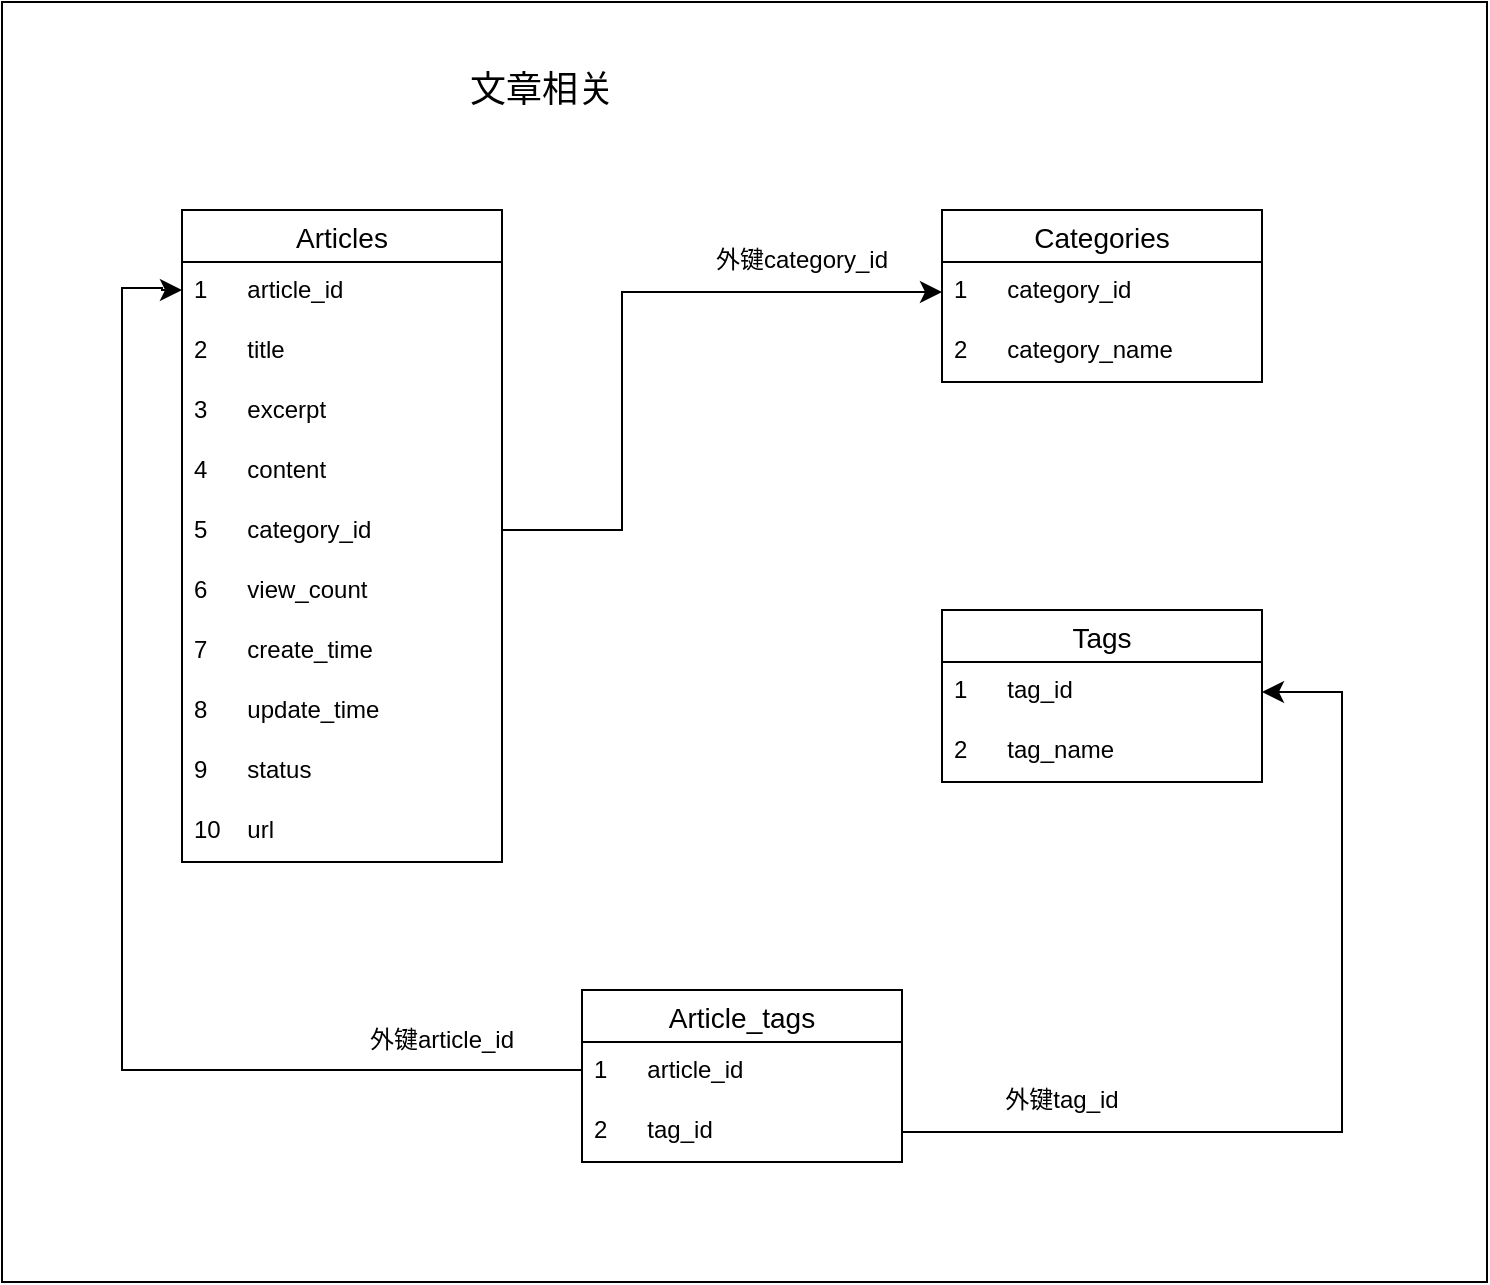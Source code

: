 <mxfile version="24.7.17">
  <diagram name="第 1 页" id="j6HWIFfAwWCnYM5CQrY0">
    <mxGraphModel dx="1034" dy="725" grid="1" gridSize="10" guides="1" tooltips="1" connect="1" arrows="1" fold="1" page="1" pageScale="1" pageWidth="4681" pageHeight="3300" math="0" shadow="0">
      <root>
        <mxCell id="0" />
        <mxCell id="1" parent="0" />
        <mxCell id="qdFetYNcZHDzfwYiv4pV-87" value="" style="rounded=0;whiteSpace=wrap;html=1;" vertex="1" parent="1">
          <mxGeometry y="66" width="742.5" height="640" as="geometry" />
        </mxCell>
        <mxCell id="qdFetYNcZHDzfwYiv4pV-56" value="Articles" style="swimlane;fontStyle=0;childLayout=stackLayout;horizontal=1;startSize=26;horizontalStack=0;resizeParent=1;resizeParentMax=0;resizeLast=0;collapsible=1;marginBottom=0;align=center;fontSize=14;" vertex="1" parent="1">
          <mxGeometry x="90" y="170" width="160" height="326" as="geometry" />
        </mxCell>
        <mxCell id="qdFetYNcZHDzfwYiv4pV-57" value="1&lt;span style=&quot;white-space: pre;&quot;&gt;&#x9;&lt;/span&gt;article_id" style="text;strokeColor=none;fillColor=none;spacingLeft=4;spacingRight=4;overflow=hidden;rotatable=0;points=[[0,0.5],[1,0.5]];portConstraint=eastwest;fontSize=12;whiteSpace=wrap;html=1;" vertex="1" parent="qdFetYNcZHDzfwYiv4pV-56">
          <mxGeometry y="26" width="160" height="30" as="geometry" />
        </mxCell>
        <mxCell id="qdFetYNcZHDzfwYiv4pV-58" value="2&lt;span style=&quot;white-space: pre;&quot;&gt;&#x9;&lt;/span&gt;title" style="text;strokeColor=none;fillColor=none;spacingLeft=4;spacingRight=4;overflow=hidden;rotatable=0;points=[[0,0.5],[1,0.5]];portConstraint=eastwest;fontSize=12;whiteSpace=wrap;html=1;" vertex="1" parent="qdFetYNcZHDzfwYiv4pV-56">
          <mxGeometry y="56" width="160" height="30" as="geometry" />
        </mxCell>
        <mxCell id="qdFetYNcZHDzfwYiv4pV-59" value="3&lt;span style=&quot;white-space: pre;&quot;&gt;&#x9;&lt;/span&gt;excerpt" style="text;strokeColor=none;fillColor=none;spacingLeft=4;spacingRight=4;overflow=hidden;rotatable=0;points=[[0,0.5],[1,0.5]];portConstraint=eastwest;fontSize=12;whiteSpace=wrap;html=1;" vertex="1" parent="qdFetYNcZHDzfwYiv4pV-56">
          <mxGeometry y="86" width="160" height="30" as="geometry" />
        </mxCell>
        <mxCell id="qdFetYNcZHDzfwYiv4pV-60" value="4&lt;span style=&quot;white-space: pre;&quot;&gt;&#x9;&lt;/span&gt;content" style="text;strokeColor=none;fillColor=none;spacingLeft=4;spacingRight=4;overflow=hidden;rotatable=0;points=[[0,0.5],[1,0.5]];portConstraint=eastwest;fontSize=12;whiteSpace=wrap;html=1;" vertex="1" parent="qdFetYNcZHDzfwYiv4pV-56">
          <mxGeometry y="116" width="160" height="30" as="geometry" />
        </mxCell>
        <mxCell id="qdFetYNcZHDzfwYiv4pV-61" value="5&lt;span style=&quot;white-space: pre;&quot;&gt;&#x9;&lt;/span&gt;category_id" style="text;strokeColor=none;fillColor=none;spacingLeft=4;spacingRight=4;overflow=hidden;rotatable=0;points=[[0,0.5],[1,0.5]];portConstraint=eastwest;fontSize=12;whiteSpace=wrap;html=1;" vertex="1" parent="qdFetYNcZHDzfwYiv4pV-56">
          <mxGeometry y="146" width="160" height="30" as="geometry" />
        </mxCell>
        <mxCell id="qdFetYNcZHDzfwYiv4pV-62" value="6&lt;span style=&quot;white-space: pre;&quot;&gt;&#x9;&lt;/span&gt;view_count" style="text;strokeColor=none;fillColor=none;spacingLeft=4;spacingRight=4;overflow=hidden;rotatable=0;points=[[0,0.5],[1,0.5]];portConstraint=eastwest;fontSize=12;whiteSpace=wrap;html=1;" vertex="1" parent="qdFetYNcZHDzfwYiv4pV-56">
          <mxGeometry y="176" width="160" height="30" as="geometry" />
        </mxCell>
        <mxCell id="qdFetYNcZHDzfwYiv4pV-65" value="7&lt;span style=&quot;white-space: pre;&quot;&gt;&#x9;&lt;/span&gt;create_time" style="text;strokeColor=none;fillColor=none;spacingLeft=4;spacingRight=4;overflow=hidden;rotatable=0;points=[[0,0.5],[1,0.5]];portConstraint=eastwest;fontSize=12;whiteSpace=wrap;html=1;" vertex="1" parent="qdFetYNcZHDzfwYiv4pV-56">
          <mxGeometry y="206" width="160" height="30" as="geometry" />
        </mxCell>
        <mxCell id="qdFetYNcZHDzfwYiv4pV-66" value="8&lt;span style=&quot;white-space: pre;&quot;&gt;&#x9;&lt;/span&gt;update_time" style="text;strokeColor=none;fillColor=none;spacingLeft=4;spacingRight=4;overflow=hidden;rotatable=0;points=[[0,0.5],[1,0.5]];portConstraint=eastwest;fontSize=12;whiteSpace=wrap;html=1;" vertex="1" parent="qdFetYNcZHDzfwYiv4pV-56">
          <mxGeometry y="236" width="160" height="30" as="geometry" />
        </mxCell>
        <mxCell id="qdFetYNcZHDzfwYiv4pV-67" value="9&lt;span style=&quot;white-space: pre;&quot;&gt;&#x9;&lt;/span&gt;status" style="text;strokeColor=none;fillColor=none;spacingLeft=4;spacingRight=4;overflow=hidden;rotatable=0;points=[[0,0.5],[1,0.5]];portConstraint=eastwest;fontSize=12;whiteSpace=wrap;html=1;" vertex="1" parent="qdFetYNcZHDzfwYiv4pV-56">
          <mxGeometry y="266" width="160" height="30" as="geometry" />
        </mxCell>
        <mxCell id="qdFetYNcZHDzfwYiv4pV-68" value="10&lt;span style=&quot;white-space: pre;&quot;&gt;&#x9;&lt;/span&gt;url" style="text;strokeColor=none;fillColor=none;spacingLeft=4;spacingRight=4;overflow=hidden;rotatable=0;points=[[0,0.5],[1,0.5]];portConstraint=eastwest;fontSize=12;whiteSpace=wrap;html=1;" vertex="1" parent="qdFetYNcZHDzfwYiv4pV-56">
          <mxGeometry y="296" width="160" height="30" as="geometry" />
        </mxCell>
        <mxCell id="qdFetYNcZHDzfwYiv4pV-69" value="Tags" style="swimlane;fontStyle=0;childLayout=stackLayout;horizontal=1;startSize=26;horizontalStack=0;resizeParent=1;resizeParentMax=0;resizeLast=0;collapsible=1;marginBottom=0;align=center;fontSize=14;" vertex="1" parent="1">
          <mxGeometry x="470" y="370" width="160" height="86" as="geometry" />
        </mxCell>
        <mxCell id="qdFetYNcZHDzfwYiv4pV-70" value="1&lt;span style=&quot;white-space: pre;&quot;&gt;&#x9;&lt;/span&gt;tag_id" style="text;strokeColor=none;fillColor=none;spacingLeft=4;spacingRight=4;overflow=hidden;rotatable=0;points=[[0,0.5],[1,0.5]];portConstraint=eastwest;fontSize=12;whiteSpace=wrap;html=1;" vertex="1" parent="qdFetYNcZHDzfwYiv4pV-69">
          <mxGeometry y="26" width="160" height="30" as="geometry" />
        </mxCell>
        <mxCell id="qdFetYNcZHDzfwYiv4pV-71" value="2&lt;span style=&quot;white-space: pre;&quot;&gt;&#x9;&lt;/span&gt;tag_name" style="text;strokeColor=none;fillColor=none;spacingLeft=4;spacingRight=4;overflow=hidden;rotatable=0;points=[[0,0.5],[1,0.5]];portConstraint=eastwest;fontSize=12;whiteSpace=wrap;html=1;" vertex="1" parent="qdFetYNcZHDzfwYiv4pV-69">
          <mxGeometry y="56" width="160" height="30" as="geometry" />
        </mxCell>
        <mxCell id="qdFetYNcZHDzfwYiv4pV-73" value="Article_tags" style="swimlane;fontStyle=0;childLayout=stackLayout;horizontal=1;startSize=26;horizontalStack=0;resizeParent=1;resizeParentMax=0;resizeLast=0;collapsible=1;marginBottom=0;align=center;fontSize=14;" vertex="1" parent="1">
          <mxGeometry x="290" y="560" width="160" height="86" as="geometry" />
        </mxCell>
        <mxCell id="qdFetYNcZHDzfwYiv4pV-74" value="1&lt;span style=&quot;white-space: pre;&quot;&gt;&#x9;&lt;/span&gt;article_id" style="text;strokeColor=none;fillColor=none;spacingLeft=4;spacingRight=4;overflow=hidden;rotatable=0;points=[[0,0.5],[1,0.5]];portConstraint=eastwest;fontSize=12;whiteSpace=wrap;html=1;" vertex="1" parent="qdFetYNcZHDzfwYiv4pV-73">
          <mxGeometry y="26" width="160" height="30" as="geometry" />
        </mxCell>
        <mxCell id="qdFetYNcZHDzfwYiv4pV-75" value="2&lt;span style=&quot;white-space: pre;&quot;&gt;&#x9;&lt;/span&gt;tag_id" style="text;strokeColor=none;fillColor=none;spacingLeft=4;spacingRight=4;overflow=hidden;rotatable=0;points=[[0,0.5],[1,0.5]];portConstraint=eastwest;fontSize=12;whiteSpace=wrap;html=1;" vertex="1" parent="qdFetYNcZHDzfwYiv4pV-73">
          <mxGeometry y="56" width="160" height="30" as="geometry" />
        </mxCell>
        <mxCell id="qdFetYNcZHDzfwYiv4pV-77" value="Categories" style="swimlane;fontStyle=0;childLayout=stackLayout;horizontal=1;startSize=26;horizontalStack=0;resizeParent=1;resizeParentMax=0;resizeLast=0;collapsible=1;marginBottom=0;align=center;fontSize=14;" vertex="1" parent="1">
          <mxGeometry x="470" y="170" width="160" height="86" as="geometry" />
        </mxCell>
        <mxCell id="qdFetYNcZHDzfwYiv4pV-78" value="1&lt;span style=&quot;white-space: pre;&quot;&gt;&#x9;&lt;/span&gt;category_id" style="text;strokeColor=none;fillColor=none;spacingLeft=4;spacingRight=4;overflow=hidden;rotatable=0;points=[[0,0.5],[1,0.5]];portConstraint=eastwest;fontSize=12;whiteSpace=wrap;html=1;" vertex="1" parent="qdFetYNcZHDzfwYiv4pV-77">
          <mxGeometry y="26" width="160" height="30" as="geometry" />
        </mxCell>
        <mxCell id="qdFetYNcZHDzfwYiv4pV-79" value="2&lt;span style=&quot;white-space: pre;&quot;&gt;&#x9;&lt;/span&gt;category_name" style="text;strokeColor=none;fillColor=none;spacingLeft=4;spacingRight=4;overflow=hidden;rotatable=0;points=[[0,0.5],[1,0.5]];portConstraint=eastwest;fontSize=12;whiteSpace=wrap;html=1;" vertex="1" parent="qdFetYNcZHDzfwYiv4pV-77">
          <mxGeometry y="56" width="160" height="30" as="geometry" />
        </mxCell>
        <mxCell id="qdFetYNcZHDzfwYiv4pV-81" value="" style="edgeStyle=segmentEdgeStyle;endArrow=classic;html=1;curved=0;rounded=0;endSize=8;startSize=8;sourcePerimeterSpacing=0;targetPerimeterSpacing=0;exitX=1;exitY=0.5;exitDx=0;exitDy=0;entryX=0;entryY=0.5;entryDx=0;entryDy=0;" edge="1" parent="1" source="qdFetYNcZHDzfwYiv4pV-61" target="qdFetYNcZHDzfwYiv4pV-78">
          <mxGeometry width="100" relative="1" as="geometry">
            <mxPoint x="240" y="190" as="sourcePoint" />
            <mxPoint x="370" y="210" as="targetPoint" />
            <Array as="points">
              <mxPoint x="250" y="330" />
              <mxPoint x="310" y="330" />
              <mxPoint x="310" y="211" />
            </Array>
          </mxGeometry>
        </mxCell>
        <mxCell id="qdFetYNcZHDzfwYiv4pV-82" value="外键category_id" style="text;html=1;align=center;verticalAlign=middle;whiteSpace=wrap;rounded=0;" vertex="1" parent="1">
          <mxGeometry x="350" y="180" width="100" height="30" as="geometry" />
        </mxCell>
        <mxCell id="qdFetYNcZHDzfwYiv4pV-83" value="" style="edgeStyle=segmentEdgeStyle;endArrow=classic;html=1;curved=0;rounded=0;endSize=8;startSize=8;sourcePerimeterSpacing=0;targetPerimeterSpacing=0;exitX=0;exitY=0.5;exitDx=0;exitDy=0;entryX=0;entryY=0.5;entryDx=0;entryDy=0;" edge="1" parent="1">
          <mxGeometry width="100" relative="1" as="geometry">
            <mxPoint x="290" y="600" as="sourcePoint" />
            <mxPoint x="90.0" y="210" as="targetPoint" />
            <Array as="points">
              <mxPoint x="60" y="600" />
              <mxPoint x="60" y="209" />
              <mxPoint x="80" y="209" />
              <mxPoint x="80" y="210" />
            </Array>
          </mxGeometry>
        </mxCell>
        <mxCell id="qdFetYNcZHDzfwYiv4pV-84" value="外键article_id" style="text;html=1;align=center;verticalAlign=middle;whiteSpace=wrap;rounded=0;" vertex="1" parent="1">
          <mxGeometry x="180" y="570" width="80" height="30" as="geometry" />
        </mxCell>
        <mxCell id="qdFetYNcZHDzfwYiv4pV-85" value="" style="edgeStyle=segmentEdgeStyle;endArrow=classic;html=1;curved=0;rounded=0;endSize=8;startSize=8;sourcePerimeterSpacing=0;targetPerimeterSpacing=0;exitX=1;exitY=0.5;exitDx=0;exitDy=0;entryX=1;entryY=0.5;entryDx=0;entryDy=0;" edge="1" parent="1" source="qdFetYNcZHDzfwYiv4pV-75" target="qdFetYNcZHDzfwYiv4pV-70">
          <mxGeometry width="100" relative="1" as="geometry">
            <mxPoint x="490" y="600" as="sourcePoint" />
            <mxPoint x="670" y="410" as="targetPoint" />
            <Array as="points">
              <mxPoint x="670" y="631" />
              <mxPoint x="670" y="411" />
            </Array>
          </mxGeometry>
        </mxCell>
        <mxCell id="qdFetYNcZHDzfwYiv4pV-86" value="外键tag_id" style="text;html=1;align=center;verticalAlign=middle;whiteSpace=wrap;rounded=0;" vertex="1" parent="1">
          <mxGeometry x="500" y="600" width="60" height="30" as="geometry" />
        </mxCell>
        <mxCell id="qdFetYNcZHDzfwYiv4pV-89" value="&lt;font style=&quot;font-size: 18px;&quot;&gt;文章相关&lt;/font&gt;" style="text;html=1;align=center;verticalAlign=middle;whiteSpace=wrap;rounded=0;" vertex="1" parent="1">
          <mxGeometry x="200" y="90" width="140" height="40" as="geometry" />
        </mxCell>
      </root>
    </mxGraphModel>
  </diagram>
</mxfile>
